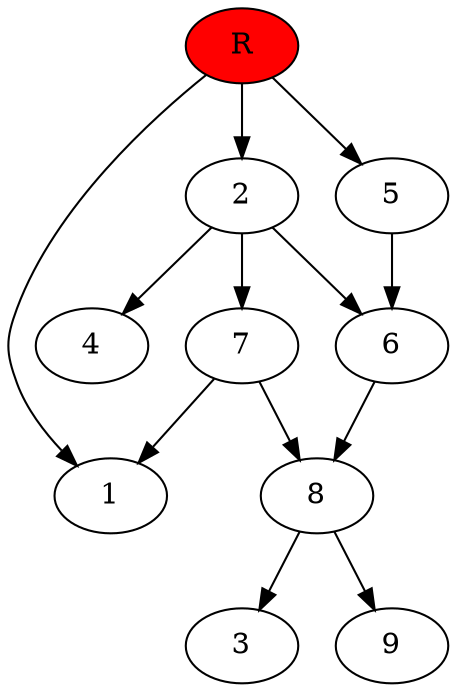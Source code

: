 digraph prb38117 {
	1
	2
	3
	4
	5
	6
	7
	8
	R [fillcolor="#ff0000" style=filled]
	2 -> 4
	2 -> 6
	2 -> 7
	5 -> 6
	6 -> 8
	7 -> 1
	7 -> 8
	8 -> 3
	8 -> 9
	R -> 1
	R -> 2
	R -> 5
}
